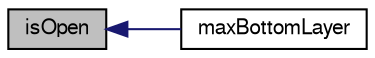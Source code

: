 digraph "isOpen"
{
  bgcolor="transparent";
  edge [fontname="FreeSans",fontsize="10",labelfontname="FreeSans",labelfontsize="10"];
  node [fontname="FreeSans",fontsize="10",shape=record];
  rankdir="LR";
  Node247 [label="isOpen",height=0.2,width=0.4,color="black", fillcolor="grey75", style="filled", fontcolor="black"];
  Node247 -> Node248 [dir="back",color="midnightblue",fontsize="10",style="solid",fontname="FreeSans"];
  Node248 [label="maxBottomLayer",height=0.2,width=0.4,color="black",URL="$a21826.html#a396acc1ee38631c6946e55a64fcbec0d"];
}
